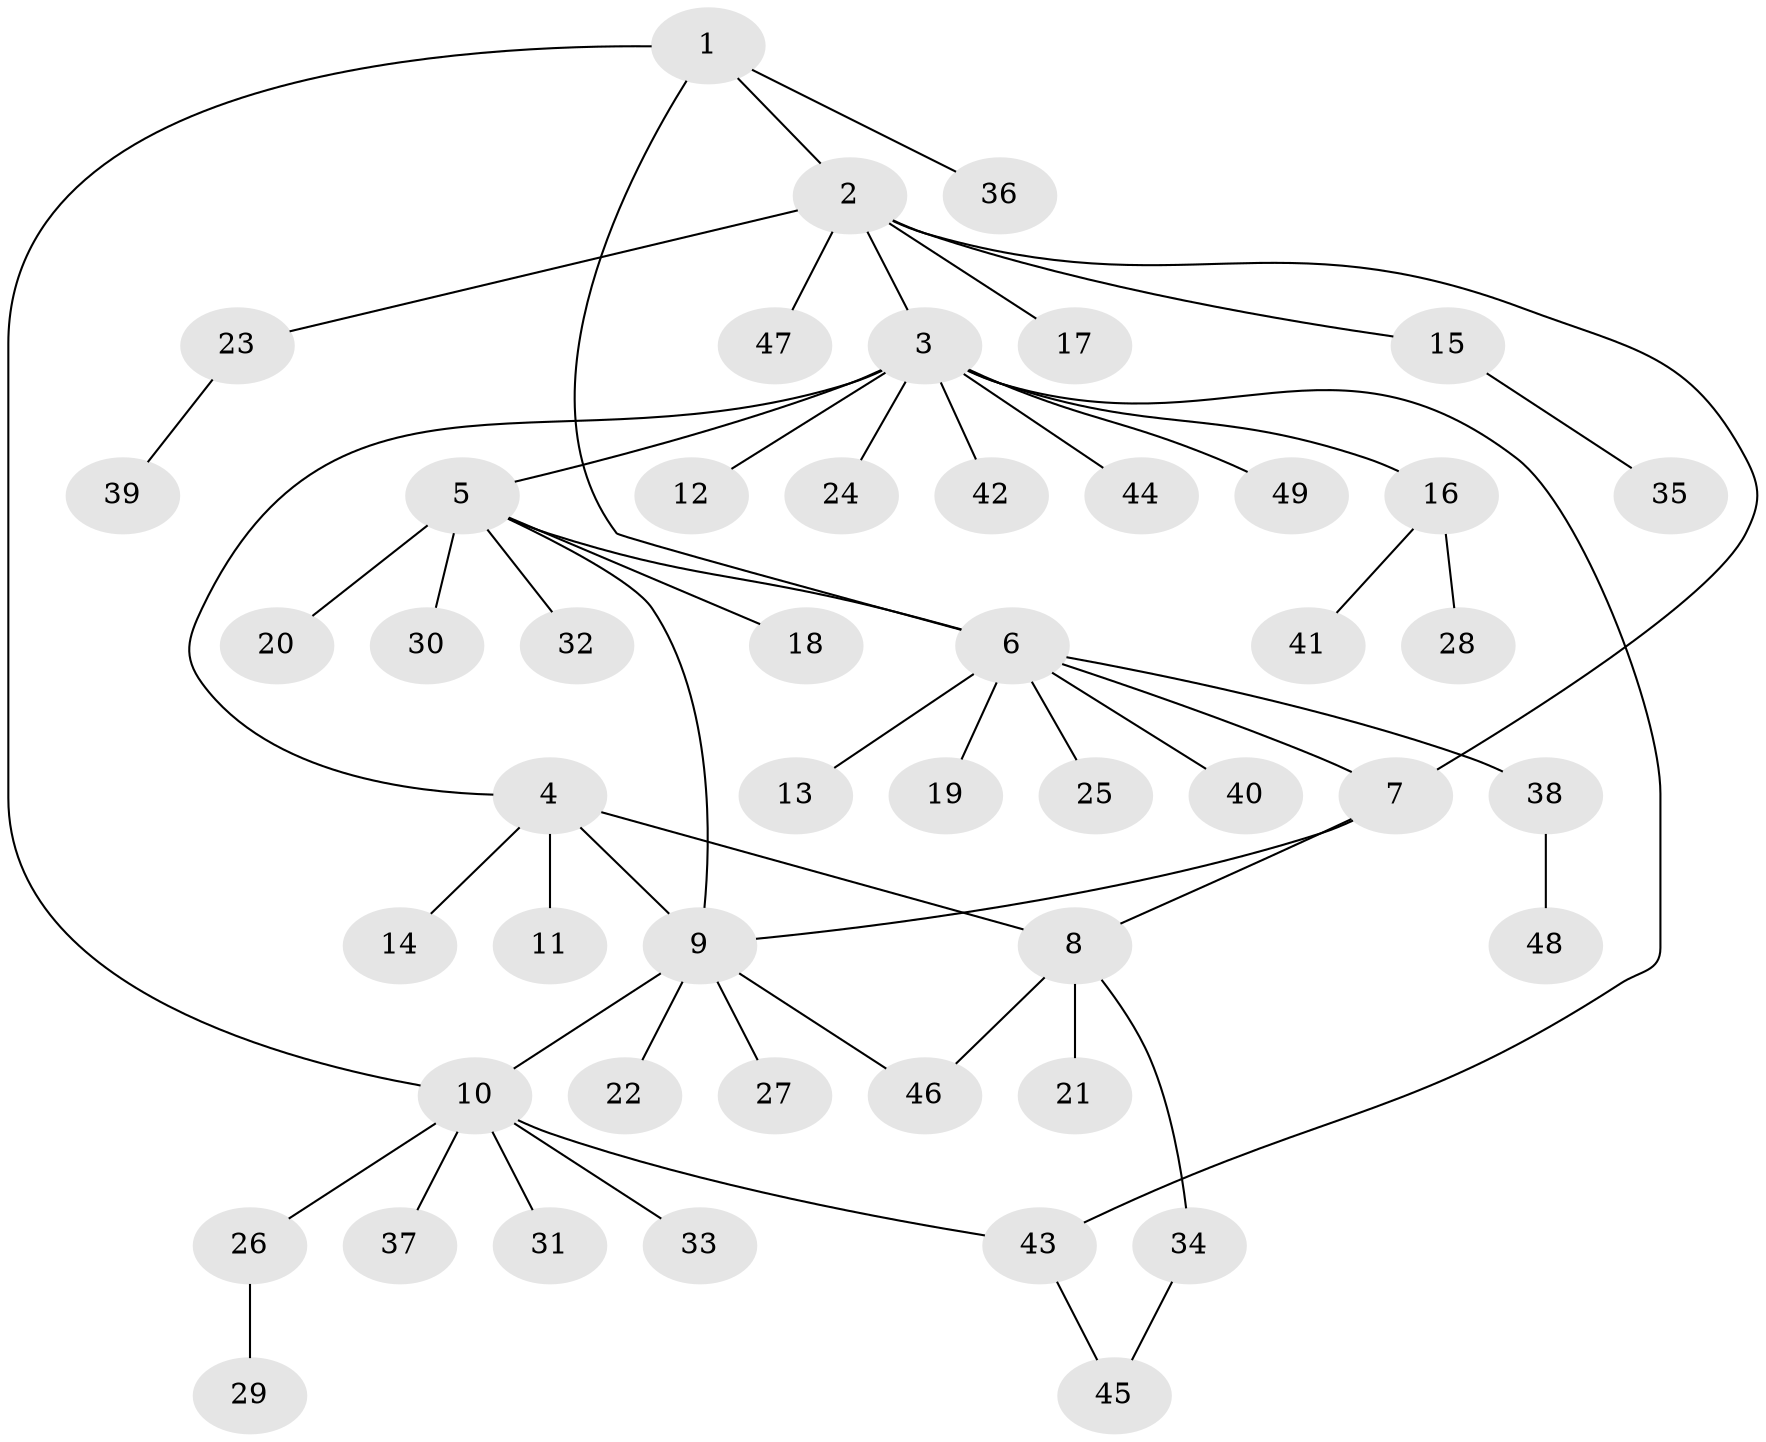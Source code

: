 // coarse degree distribution, {3: 0.05555555555555555, 7: 0.08333333333333333, 13: 0.027777777777777776, 6: 0.05555555555555555, 4: 0.05555555555555555, 1: 0.6666666666666666, 2: 0.05555555555555555}
// Generated by graph-tools (version 1.1) at 2025/24/03/03/25 07:24:15]
// undirected, 49 vertices, 57 edges
graph export_dot {
graph [start="1"]
  node [color=gray90,style=filled];
  1;
  2;
  3;
  4;
  5;
  6;
  7;
  8;
  9;
  10;
  11;
  12;
  13;
  14;
  15;
  16;
  17;
  18;
  19;
  20;
  21;
  22;
  23;
  24;
  25;
  26;
  27;
  28;
  29;
  30;
  31;
  32;
  33;
  34;
  35;
  36;
  37;
  38;
  39;
  40;
  41;
  42;
  43;
  44;
  45;
  46;
  47;
  48;
  49;
  1 -- 2;
  1 -- 6;
  1 -- 10;
  1 -- 36;
  2 -- 3;
  2 -- 7;
  2 -- 15;
  2 -- 17;
  2 -- 23;
  2 -- 47;
  3 -- 4;
  3 -- 5;
  3 -- 12;
  3 -- 16;
  3 -- 24;
  3 -- 42;
  3 -- 43;
  3 -- 44;
  3 -- 49;
  4 -- 8;
  4 -- 9;
  4 -- 11;
  4 -- 14;
  5 -- 6;
  5 -- 9;
  5 -- 18;
  5 -- 20;
  5 -- 30;
  5 -- 32;
  6 -- 7;
  6 -- 13;
  6 -- 19;
  6 -- 25;
  6 -- 38;
  6 -- 40;
  7 -- 8;
  7 -- 9;
  8 -- 21;
  8 -- 34;
  8 -- 46;
  9 -- 10;
  9 -- 22;
  9 -- 27;
  9 -- 46;
  10 -- 26;
  10 -- 31;
  10 -- 33;
  10 -- 37;
  10 -- 43;
  15 -- 35;
  16 -- 28;
  16 -- 41;
  23 -- 39;
  26 -- 29;
  34 -- 45;
  38 -- 48;
  43 -- 45;
}
